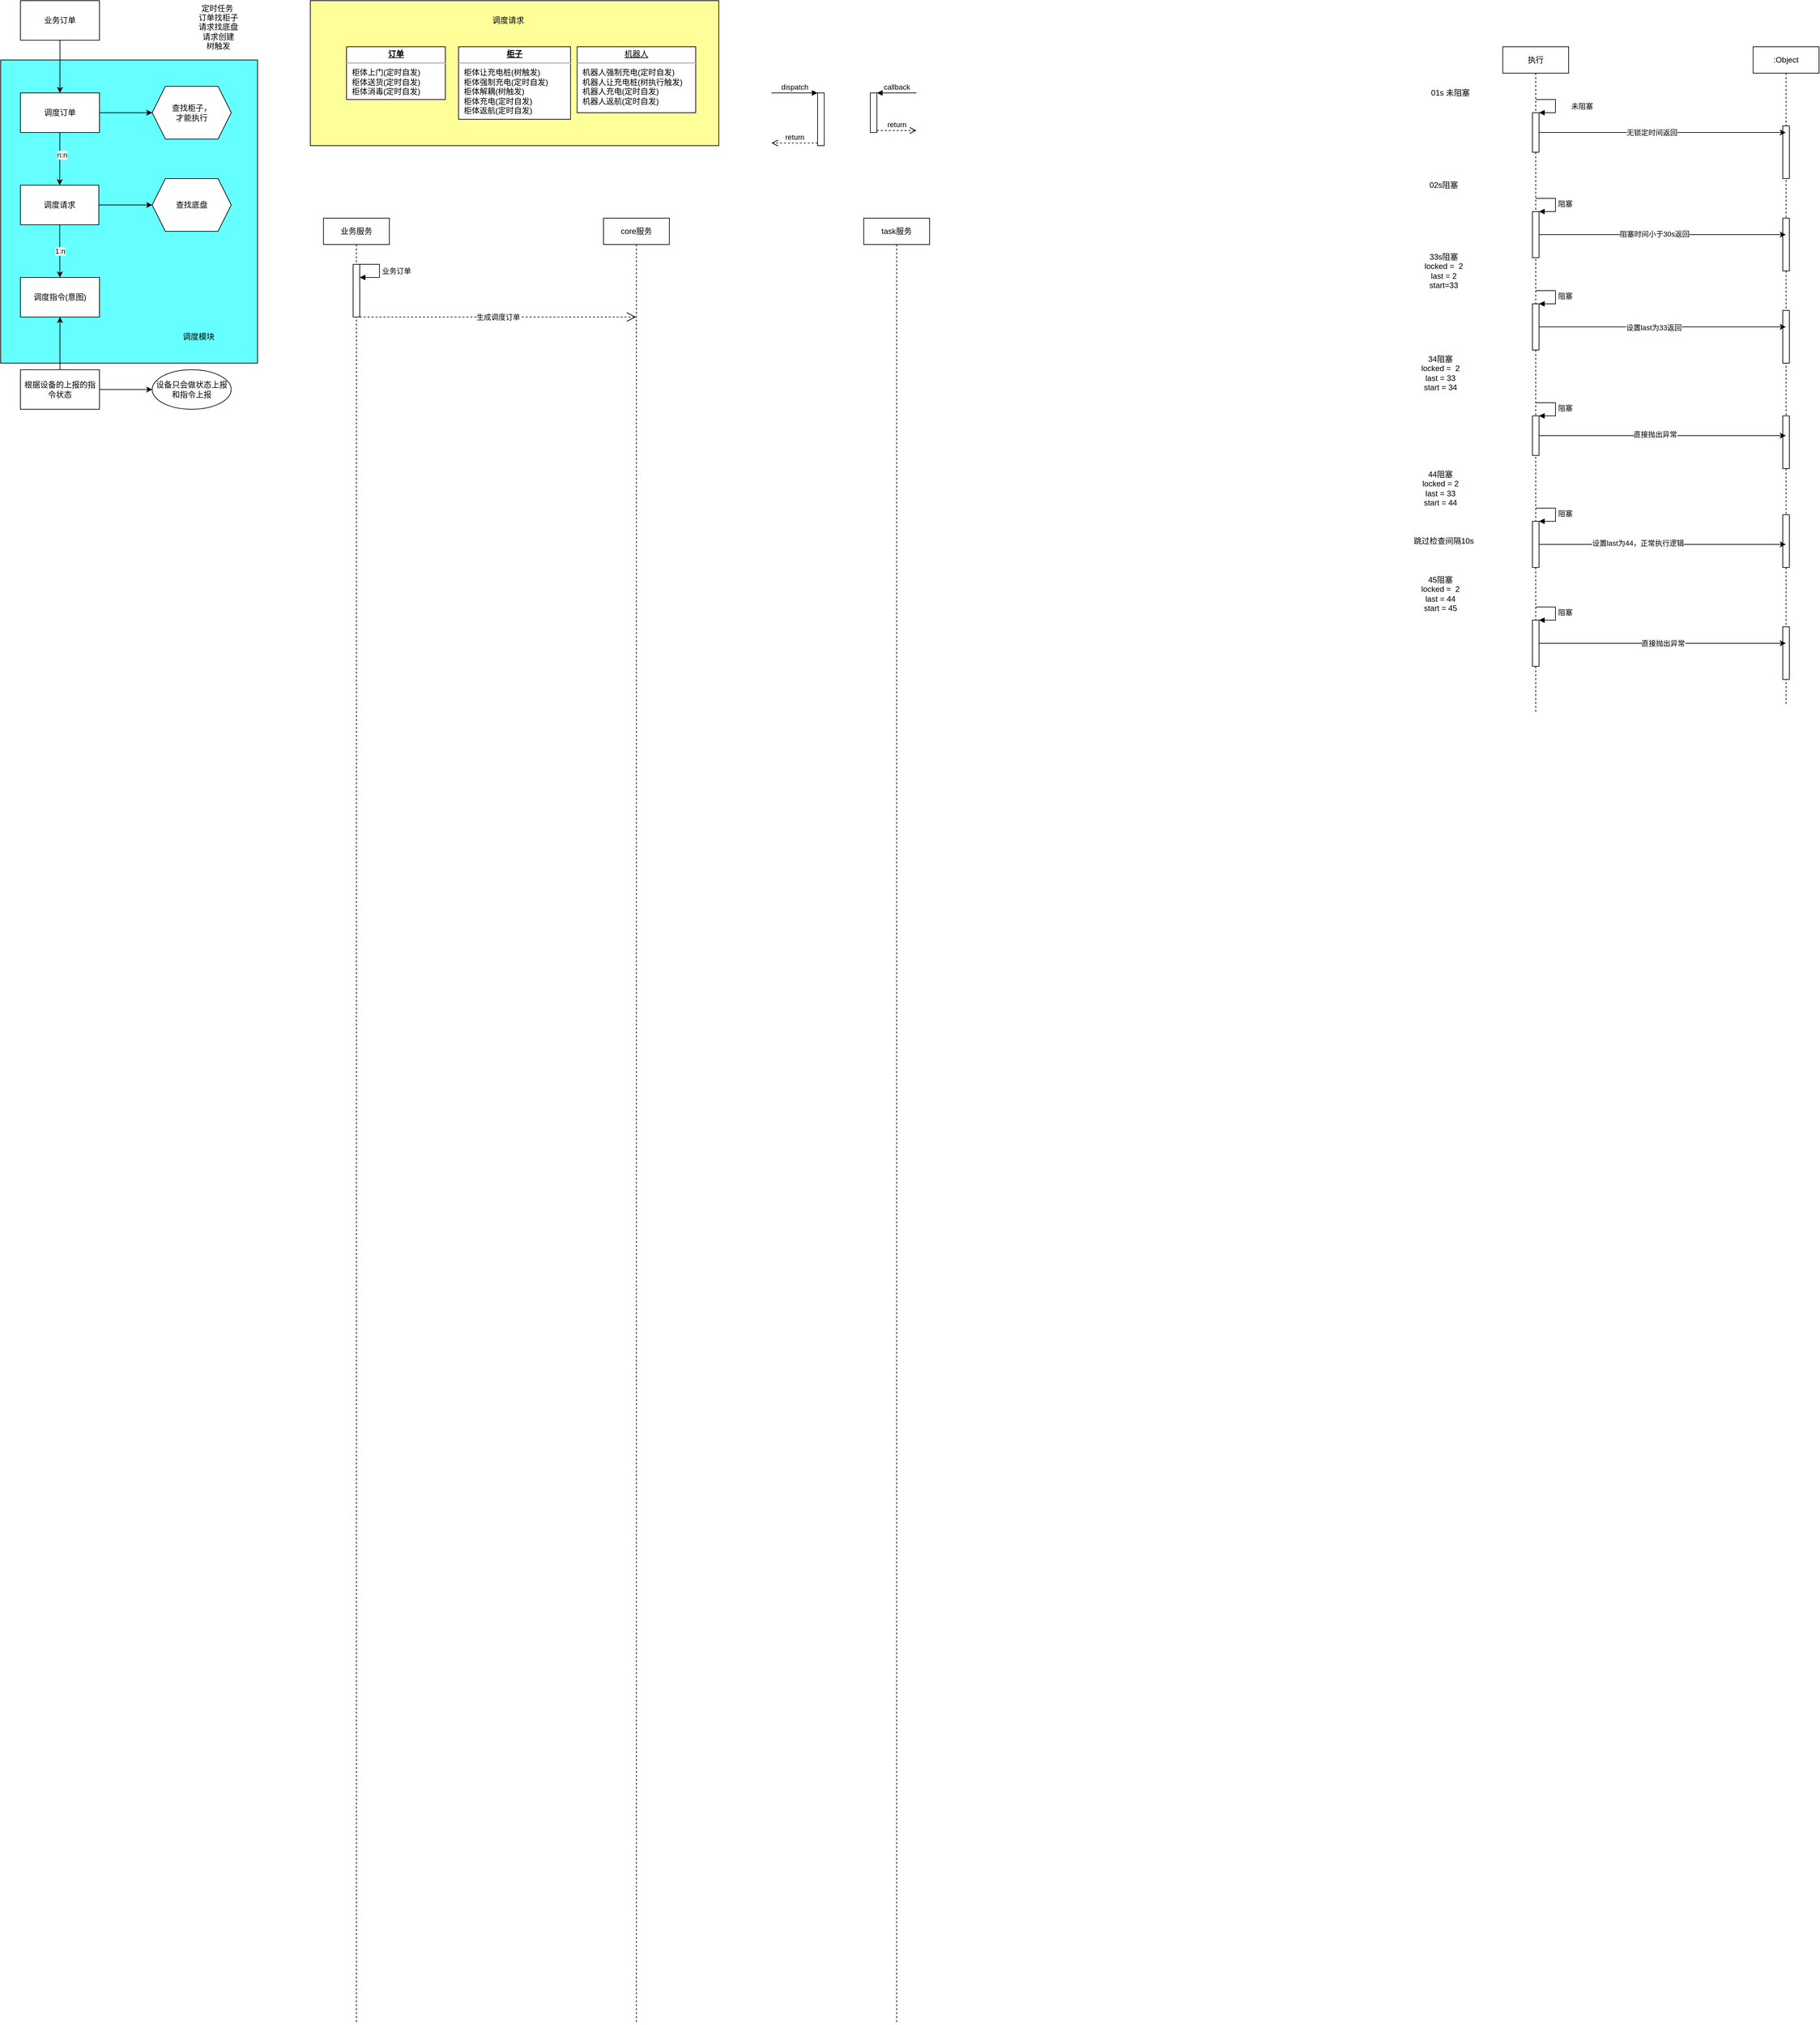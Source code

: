 <mxfile>
    <diagram id="1a_PzQBROSGKRE8DosSv" name="第 1 页">
        <mxGraphModel dx="1138" dy="680" grid="1" gridSize="10" guides="1" tooltips="1" connect="1" arrows="1" fold="1" page="1" pageScale="1" pageWidth="3300" pageHeight="4681" math="0" shadow="0">
            <root>
                <mxCell id="0"/>
                <mxCell id="1" parent="0"/>
                <mxCell id="27" value="" style="whiteSpace=wrap;html=1;fillColor=#FFFF99;" parent="1" vertex="1">
                    <mxGeometry x="500" y="30" width="620" height="220" as="geometry"/>
                </mxCell>
                <mxCell id="16" value="" style="whiteSpace=wrap;html=1;fillColor=#66FFFF;" parent="1" vertex="1">
                    <mxGeometry x="30" y="120" width="390" height="460" as="geometry"/>
                </mxCell>
                <mxCell id="4" value="" style="edgeStyle=none;html=1;" parent="1" source="2" target="3" edge="1">
                    <mxGeometry relative="1" as="geometry"/>
                </mxCell>
                <mxCell id="2" value="业务订单" style="whiteSpace=wrap;html=1;" parent="1" vertex="1">
                    <mxGeometry x="60" y="30" width="120" height="60" as="geometry"/>
                </mxCell>
                <mxCell id="6" value="" style="edgeStyle=none;html=1;" parent="1" source="3" target="5" edge="1">
                    <mxGeometry relative="1" as="geometry"/>
                </mxCell>
                <mxCell id="15" value="n:n" style="edgeLabel;html=1;align=center;verticalAlign=middle;resizable=0;points=[];" parent="6" vertex="1" connectable="0">
                    <mxGeometry x="-0.163" y="3" relative="1" as="geometry">
                        <mxPoint as="offset"/>
                    </mxGeometry>
                </mxCell>
                <mxCell id="12" value="" style="edgeStyle=none;html=1;" parent="1" source="3" target="11" edge="1">
                    <mxGeometry relative="1" as="geometry"/>
                </mxCell>
                <mxCell id="3" value="调度订单" style="whiteSpace=wrap;html=1;" parent="1" vertex="1">
                    <mxGeometry x="60" y="170" width="120" height="60" as="geometry"/>
                </mxCell>
                <mxCell id="8" value="1:n" style="edgeStyle=none;html=1;" parent="1" source="5" target="7" edge="1">
                    <mxGeometry relative="1" as="geometry"/>
                </mxCell>
                <mxCell id="14" value="" style="edgeStyle=none;html=1;" parent="1" source="5" target="13" edge="1">
                    <mxGeometry relative="1" as="geometry"/>
                </mxCell>
                <mxCell id="5" value="调度请求" style="whiteSpace=wrap;html=1;" parent="1" vertex="1">
                    <mxGeometry x="60" y="310" width="119" height="60" as="geometry"/>
                </mxCell>
                <mxCell id="7" value="调度指令(意图)" style="whiteSpace=wrap;html=1;" parent="1" vertex="1">
                    <mxGeometry x="60" y="450" width="120" height="60" as="geometry"/>
                </mxCell>
                <mxCell id="11" value="查找柜子，&lt;br&gt;才能执行" style="shape=hexagon;perimeter=hexagonPerimeter2;whiteSpace=wrap;html=1;fixedSize=1;" parent="1" vertex="1">
                    <mxGeometry x="260" y="160" width="120" height="80" as="geometry"/>
                </mxCell>
                <mxCell id="13" value="查找底盘" style="shape=hexagon;perimeter=hexagonPerimeter2;whiteSpace=wrap;html=1;fixedSize=1;" parent="1" vertex="1">
                    <mxGeometry x="260" y="300" width="120" height="80" as="geometry"/>
                </mxCell>
                <mxCell id="17" value="调度模块" style="text;html=1;align=center;verticalAlign=middle;resizable=0;points=[];autosize=1;strokeColor=none;fillColor=none;" parent="1" vertex="1">
                    <mxGeometry x="300" y="530" width="60" height="20" as="geometry"/>
                </mxCell>
                <mxCell id="18" value="&lt;p style=&quot;margin: 0px ; margin-top: 4px ; text-align: center ; text-decoration: underline&quot;&gt;&lt;b&gt;订单&lt;/b&gt;&lt;/p&gt;&lt;hr&gt;&lt;p style=&quot;margin: 0px ; margin-left: 8px&quot;&gt;柜体上门(定时自发)&lt;br&gt;柜体送货(定时自发)&lt;br&gt;柜体消毒(定时自发)&lt;/p&gt;" style="verticalAlign=top;align=left;overflow=fill;fontSize=12;fontFamily=Helvetica;html=1;fillColor=#FFFFFF;" parent="1" vertex="1">
                    <mxGeometry x="555" y="100" width="150" height="80" as="geometry"/>
                </mxCell>
                <mxCell id="19" value="&lt;p style=&quot;margin: 0px ; margin-top: 4px ; text-align: center ; text-decoration: underline&quot;&gt;&lt;b&gt;柜子&lt;/b&gt;&lt;/p&gt;&lt;hr&gt;&lt;p style=&quot;margin: 0px ; margin-left: 8px&quot;&gt;柜体让充电桩(树触发)&lt;br&gt;柜体强制充电(定时自发)&lt;br&gt;柜体解耦(树触发)&lt;/p&gt;&lt;p style=&quot;margin: 0px ; margin-left: 8px&quot;&gt;柜体充电(定时自发)&lt;/p&gt;&lt;p style=&quot;margin: 0px ; margin-left: 8px&quot;&gt;柜体返航(定时自发)&lt;/p&gt;" style="verticalAlign=top;align=left;overflow=fill;fontSize=12;fontFamily=Helvetica;html=1;fillColor=#FFFFFF;" parent="1" vertex="1">
                    <mxGeometry x="725" y="100" width="170" height="110" as="geometry"/>
                </mxCell>
                <mxCell id="20" value="&lt;p style=&quot;margin: 0px ; margin-top: 4px ; text-align: center ; text-decoration: underline&quot;&gt;机器人&lt;/p&gt;&lt;hr&gt;&lt;p style=&quot;margin: 0px ; margin-left: 8px&quot;&gt;机器人强制充电(定时自发)&lt;br&gt;机器人让充电桩(树执行触发)&lt;br&gt;机器人充电(定时自发)&lt;/p&gt;&lt;p style=&quot;margin: 0px ; margin-left: 8px&quot;&gt;机器人返航(定时自发)&lt;/p&gt;" style="verticalAlign=top;align=left;overflow=fill;fontSize=12;fontFamily=Helvetica;html=1;fillColor=#FFFFFF;" parent="1" vertex="1">
                    <mxGeometry x="905" y="100" width="180" height="100" as="geometry"/>
                </mxCell>
                <mxCell id="24" style="edgeStyle=none;html=1;entryX=0.5;entryY=1;entryDx=0;entryDy=0;" parent="1" source="21" target="7" edge="1">
                    <mxGeometry relative="1" as="geometry"/>
                </mxCell>
                <mxCell id="26" value="" style="edgeStyle=none;html=1;" parent="1" source="21" target="25" edge="1">
                    <mxGeometry relative="1" as="geometry"/>
                </mxCell>
                <mxCell id="21" value="根据设备的上报的指令状态" style="whiteSpace=wrap;html=1;" parent="1" vertex="1">
                    <mxGeometry x="60" y="590" width="120" height="60" as="geometry"/>
                </mxCell>
                <mxCell id="25" value="设备只会做状态上报和指令上报" style="ellipse;whiteSpace=wrap;html=1;" parent="1" vertex="1">
                    <mxGeometry x="260" y="590" width="120" height="60" as="geometry"/>
                </mxCell>
                <mxCell id="29" value="调度请求" style="text;html=1;align=center;verticalAlign=middle;resizable=0;points=[];autosize=1;strokeColor=none;fillColor=none;" parent="1" vertex="1">
                    <mxGeometry x="770" y="50" width="60" height="20" as="geometry"/>
                </mxCell>
                <mxCell id="51" value="&lt;span&gt;业务服务&lt;/span&gt;" style="shape=umlLifeline;perimeter=lifelinePerimeter;whiteSpace=wrap;html=1;container=1;collapsible=0;recursiveResize=0;outlineConnect=0;fillColor=#FFFFFF;" parent="1" vertex="1">
                    <mxGeometry x="520" y="360" width="100" height="2740" as="geometry"/>
                </mxCell>
                <mxCell id="60" value="" style="html=1;points=[];perimeter=orthogonalPerimeter;fillColor=#FFFFFF;" parent="51" vertex="1">
                    <mxGeometry x="45" y="70" width="10" height="80" as="geometry"/>
                </mxCell>
                <mxCell id="62" value="业务订单" style="edgeStyle=orthogonalEdgeStyle;html=1;align=left;spacingLeft=2;endArrow=block;rounded=0;" parent="51" edge="1">
                    <mxGeometry relative="1" as="geometry">
                        <mxPoint x="55" y="70" as="sourcePoint"/>
                        <Array as="points">
                            <mxPoint x="85" y="70"/>
                            <mxPoint x="85" y="90"/>
                        </Array>
                        <mxPoint x="55" y="90" as="targetPoint"/>
                    </mxGeometry>
                </mxCell>
                <mxCell id="52" value="&lt;span&gt;core服务&lt;/span&gt;" style="shape=umlLifeline;perimeter=lifelinePerimeter;whiteSpace=wrap;html=1;container=1;collapsible=0;recursiveResize=0;outlineConnect=0;fillColor=#FFFFFF;" parent="1" vertex="1">
                    <mxGeometry x="945" y="360" width="100" height="2740" as="geometry"/>
                </mxCell>
                <mxCell id="53" value="&lt;span&gt;task服务&lt;/span&gt;" style="shape=umlLifeline;perimeter=lifelinePerimeter;whiteSpace=wrap;html=1;container=1;collapsible=0;recursiveResize=0;outlineConnect=0;fillColor=#FFFFFF;" parent="1" vertex="1">
                    <mxGeometry x="1340" y="360" width="100" height="2740" as="geometry"/>
                </mxCell>
                <mxCell id="54" value="" style="html=1;points=[];perimeter=orthogonalPerimeter;fillColor=#FFFFFF;" parent="1" vertex="1">
                    <mxGeometry x="1270" y="170" width="10" height="80" as="geometry"/>
                </mxCell>
                <mxCell id="55" value="dispatch" style="html=1;verticalAlign=bottom;endArrow=block;entryX=0;entryY=0;" parent="1" target="54" edge="1">
                    <mxGeometry relative="1" as="geometry">
                        <mxPoint x="1200" y="170" as="sourcePoint"/>
                    </mxGeometry>
                </mxCell>
                <mxCell id="56" value="return" style="html=1;verticalAlign=bottom;endArrow=open;dashed=1;endSize=8;exitX=0;exitY=0.95;" parent="1" source="54" edge="1">
                    <mxGeometry relative="1" as="geometry">
                        <mxPoint x="1200" y="246" as="targetPoint"/>
                    </mxGeometry>
                </mxCell>
                <mxCell id="57" value="" style="html=1;points=[];perimeter=orthogonalPerimeter;fillColor=#FFFFFF;" parent="1" vertex="1">
                    <mxGeometry x="1350" y="170" width="10" height="60" as="geometry"/>
                </mxCell>
                <mxCell id="58" value="callback" style="html=1;verticalAlign=bottom;endArrow=block;entryX=1;entryY=0;" parent="1" target="57" edge="1">
                    <mxGeometry relative="1" as="geometry">
                        <mxPoint x="1420" y="170" as="sourcePoint"/>
                    </mxGeometry>
                </mxCell>
                <mxCell id="59" value="return" style="html=1;verticalAlign=bottom;endArrow=open;dashed=1;endSize=8;exitX=1;exitY=0.95;" parent="1" source="57" edge="1">
                    <mxGeometry relative="1" as="geometry">
                        <mxPoint x="1420" y="227" as="targetPoint"/>
                    </mxGeometry>
                </mxCell>
                <mxCell id="48" value="生成调度订单" style="endArrow=open;endSize=12;dashed=1;html=1;" parent="1" edge="1">
                    <mxGeometry width="160" relative="1" as="geometry">
                        <mxPoint x="575" y="510" as="sourcePoint"/>
                        <mxPoint x="994.5" y="510" as="targetPoint"/>
                    </mxGeometry>
                </mxCell>
                <mxCell id="66" value="执行" style="shape=umlLifeline;perimeter=lifelinePerimeter;whiteSpace=wrap;html=1;container=1;collapsible=0;recursiveResize=0;outlineConnect=0;fillColor=#FFFFFF;" parent="1" vertex="1">
                    <mxGeometry x="2310" y="100" width="100" height="1010" as="geometry"/>
                </mxCell>
                <mxCell id="74" value="" style="html=1;points=[];perimeter=orthogonalPerimeter;fillColor=#FFFFFF;" parent="66" vertex="1">
                    <mxGeometry x="45" y="100" width="10" height="60" as="geometry"/>
                </mxCell>
                <mxCell id="75" value="未阻塞" style="edgeStyle=orthogonalEdgeStyle;html=1;align=left;spacingLeft=2;endArrow=block;rounded=0;entryX=1;entryY=0;" parent="66" target="74" edge="1">
                    <mxGeometry x="0.067" y="20" relative="1" as="geometry">
                        <mxPoint x="50" y="80" as="sourcePoint"/>
                        <Array as="points">
                            <mxPoint x="80" y="80"/>
                        </Array>
                        <mxPoint as="offset"/>
                    </mxGeometry>
                </mxCell>
                <mxCell id="80" value="" style="html=1;points=[];perimeter=orthogonalPerimeter;fillColor=#FFFFFF;" parent="66" vertex="1">
                    <mxGeometry x="45" y="250" width="10" height="70" as="geometry"/>
                </mxCell>
                <mxCell id="81" value="阻塞" style="edgeStyle=orthogonalEdgeStyle;html=1;align=left;spacingLeft=2;endArrow=block;rounded=0;entryX=1;entryY=0;" parent="66" target="80" edge="1">
                    <mxGeometry relative="1" as="geometry">
                        <mxPoint x="50" y="230" as="sourcePoint"/>
                        <Array as="points">
                            <mxPoint x="80" y="230"/>
                        </Array>
                    </mxGeometry>
                </mxCell>
                <mxCell id="88" value="" style="html=1;points=[];perimeter=orthogonalPerimeter;fillColor=#FFFFFF;" parent="66" vertex="1">
                    <mxGeometry x="45" y="390" width="10" height="70" as="geometry"/>
                </mxCell>
                <mxCell id="89" value="阻塞" style="edgeStyle=orthogonalEdgeStyle;html=1;align=left;spacingLeft=2;endArrow=block;rounded=0;entryX=1;entryY=0;" parent="66" target="88" edge="1">
                    <mxGeometry relative="1" as="geometry">
                        <mxPoint x="50" y="370" as="sourcePoint"/>
                        <Array as="points">
                            <mxPoint x="80" y="370"/>
                        </Array>
                    </mxGeometry>
                </mxCell>
                <mxCell id="95" value="" style="html=1;points=[];perimeter=orthogonalPerimeter;fillColor=#FFFFFF;" parent="66" vertex="1">
                    <mxGeometry x="45" y="560" width="10" height="60" as="geometry"/>
                </mxCell>
                <mxCell id="96" value="阻塞" style="edgeStyle=orthogonalEdgeStyle;html=1;align=left;spacingLeft=2;endArrow=block;rounded=0;entryX=1;entryY=0;" parent="66" target="95" edge="1">
                    <mxGeometry relative="1" as="geometry">
                        <mxPoint x="50" y="540" as="sourcePoint"/>
                        <Array as="points">
                            <mxPoint x="80" y="540"/>
                        </Array>
                    </mxGeometry>
                </mxCell>
                <mxCell id="101" value="" style="html=1;points=[];perimeter=orthogonalPerimeter;fillColor=#FFFFFF;" parent="66" vertex="1">
                    <mxGeometry x="45" y="720" width="10" height="70" as="geometry"/>
                </mxCell>
                <mxCell id="102" value="阻塞" style="edgeStyle=orthogonalEdgeStyle;html=1;align=left;spacingLeft=2;endArrow=block;rounded=0;entryX=1;entryY=0;" parent="66" target="101" edge="1">
                    <mxGeometry relative="1" as="geometry">
                        <mxPoint x="50" y="700" as="sourcePoint"/>
                        <Array as="points">
                            <mxPoint x="80" y="700"/>
                        </Array>
                    </mxGeometry>
                </mxCell>
                <mxCell id="107" value="" style="html=1;points=[];perimeter=orthogonalPerimeter;fillColor=#FFFFFF;" parent="66" vertex="1">
                    <mxGeometry x="45" y="870" width="10" height="70" as="geometry"/>
                </mxCell>
                <mxCell id="108" value="阻塞" style="edgeStyle=orthogonalEdgeStyle;html=1;align=left;spacingLeft=2;endArrow=block;rounded=0;entryX=1;entryY=0;" parent="66" target="107" edge="1">
                    <mxGeometry relative="1" as="geometry">
                        <mxPoint x="50" y="850" as="sourcePoint"/>
                        <Array as="points">
                            <mxPoint x="80" y="850"/>
                        </Array>
                    </mxGeometry>
                </mxCell>
                <mxCell id="67" value=":Object" style="shape=umlLifeline;perimeter=lifelinePerimeter;whiteSpace=wrap;html=1;container=1;collapsible=0;recursiveResize=0;outlineConnect=0;fillColor=#FFFFFF;" parent="1" vertex="1">
                    <mxGeometry x="2690" y="100" width="100" height="1000" as="geometry"/>
                </mxCell>
                <mxCell id="70" value="" style="html=1;points=[];perimeter=orthogonalPerimeter;fillColor=#FFFFFF;" parent="67" vertex="1">
                    <mxGeometry x="45" y="120" width="10" height="80" as="geometry"/>
                </mxCell>
                <mxCell id="84" value="" style="html=1;points=[];perimeter=orthogonalPerimeter;fillColor=#FFFFFF;" parent="67" vertex="1">
                    <mxGeometry x="45" y="260" width="10" height="80" as="geometry"/>
                </mxCell>
                <mxCell id="90" value="" style="html=1;points=[];perimeter=orthogonalPerimeter;fillColor=#FFFFFF;" parent="67" vertex="1">
                    <mxGeometry x="45" y="400" width="10" height="80" as="geometry"/>
                </mxCell>
                <mxCell id="97" value="" style="html=1;points=[];perimeter=orthogonalPerimeter;fillColor=#FFFFFF;" parent="67" vertex="1">
                    <mxGeometry x="45" y="560" width="10" height="80" as="geometry"/>
                </mxCell>
                <mxCell id="103" value="" style="html=1;points=[];perimeter=orthogonalPerimeter;fillColor=#FFFFFF;" parent="67" vertex="1">
                    <mxGeometry x="45" y="710" width="10" height="80" as="geometry"/>
                </mxCell>
                <mxCell id="109" value="" style="html=1;points=[];perimeter=orthogonalPerimeter;fillColor=#FFFFFF;" parent="67" vertex="1">
                    <mxGeometry x="45" y="880" width="10" height="80" as="geometry"/>
                </mxCell>
                <mxCell id="72" value="01s 未阻塞" style="text;html=1;align=center;verticalAlign=middle;resizable=0;points=[];autosize=1;strokeColor=none;fillColor=none;" parent="1" vertex="1">
                    <mxGeometry x="2195" y="160" width="70" height="20" as="geometry"/>
                </mxCell>
                <mxCell id="76" style="edgeStyle=none;html=1;" parent="1" source="74" target="67" edge="1">
                    <mxGeometry relative="1" as="geometry"/>
                </mxCell>
                <mxCell id="78" value="无锁定时间返回" style="edgeLabel;html=1;align=center;verticalAlign=middle;resizable=0;points=[];" parent="76" vertex="1" connectable="0">
                    <mxGeometry x="-0.087" relative="1" as="geometry">
                        <mxPoint as="offset"/>
                    </mxGeometry>
                </mxCell>
                <mxCell id="79" value="02s阻塞" style="text;html=1;align=center;verticalAlign=middle;resizable=0;points=[];autosize=1;strokeColor=none;fillColor=none;" parent="1" vertex="1">
                    <mxGeometry x="2190" y="300" width="60" height="20" as="geometry"/>
                </mxCell>
                <mxCell id="85" style="edgeStyle=none;html=1;" parent="1" source="80" target="67" edge="1">
                    <mxGeometry relative="1" as="geometry"/>
                </mxCell>
                <mxCell id="86" value="阻塞时间小于30s返回" style="edgeLabel;html=1;align=center;verticalAlign=middle;resizable=0;points=[];" parent="85" vertex="1" connectable="0">
                    <mxGeometry x="-0.066" y="1" relative="1" as="geometry">
                        <mxPoint as="offset"/>
                    </mxGeometry>
                </mxCell>
                <mxCell id="87" value="33s阻塞&lt;br&gt;locked =&amp;nbsp; 2&lt;br&gt;last = 2&lt;br&gt;start=33" style="text;html=1;align=center;verticalAlign=middle;resizable=0;points=[];autosize=1;strokeColor=none;fillColor=none;" parent="1" vertex="1">
                    <mxGeometry x="2185" y="410" width="70" height="60" as="geometry"/>
                </mxCell>
                <mxCell id="92" style="edgeStyle=none;html=1;" parent="1" source="88" target="67" edge="1">
                    <mxGeometry relative="1" as="geometry"/>
                </mxCell>
                <mxCell id="93" value="设置last为33返回" style="edgeLabel;html=1;align=center;verticalAlign=middle;resizable=0;points=[];" parent="92" vertex="1" connectable="0">
                    <mxGeometry x="-0.071" y="-1" relative="1" as="geometry">
                        <mxPoint as="offset"/>
                    </mxGeometry>
                </mxCell>
                <mxCell id="94" value="34阻塞&lt;br&gt;locked =&amp;nbsp; 2&lt;br&gt;last = 33&lt;br&gt;start = 34" style="text;html=1;align=center;verticalAlign=middle;resizable=0;points=[];autosize=1;strokeColor=none;fillColor=none;" parent="1" vertex="1">
                    <mxGeometry x="2180" y="565" width="70" height="60" as="geometry"/>
                </mxCell>
                <mxCell id="98" style="edgeStyle=none;html=1;" parent="1" source="95" target="67" edge="1">
                    <mxGeometry relative="1" as="geometry"/>
                </mxCell>
                <mxCell id="99" value="直接抛出异常" style="edgeLabel;html=1;align=center;verticalAlign=middle;resizable=0;points=[];" parent="98" vertex="1" connectable="0">
                    <mxGeometry x="-0.061" y="2" relative="1" as="geometry">
                        <mxPoint as="offset"/>
                    </mxGeometry>
                </mxCell>
                <mxCell id="100" value="44阻塞&lt;br&gt;locked = 2&lt;br&gt;last = 33&lt;br&gt;start = 44" style="text;html=1;align=center;verticalAlign=middle;resizable=0;points=[];autosize=1;strokeColor=none;fillColor=none;" parent="1" vertex="1">
                    <mxGeometry x="2180" y="740" width="70" height="60" as="geometry"/>
                </mxCell>
                <mxCell id="104" style="edgeStyle=none;html=1;" parent="1" source="101" target="67" edge="1">
                    <mxGeometry relative="1" as="geometry"/>
                </mxCell>
                <mxCell id="105" value="设置last为44，正常执行逻辑" style="edgeLabel;html=1;align=center;verticalAlign=middle;resizable=0;points=[];" parent="104" vertex="1" connectable="0">
                    <mxGeometry x="-0.199" y="2" relative="1" as="geometry">
                        <mxPoint as="offset"/>
                    </mxGeometry>
                </mxCell>
                <mxCell id="106" value="45阻塞&lt;br&gt;locked =&amp;nbsp; 2&lt;br&gt;last = 44&lt;br&gt;start = 45" style="text;html=1;align=center;verticalAlign=middle;resizable=0;points=[];autosize=1;strokeColor=none;fillColor=none;" parent="1" vertex="1">
                    <mxGeometry x="2180" y="900" width="70" height="60" as="geometry"/>
                </mxCell>
                <mxCell id="110" value="直接抛出异常" style="edgeStyle=none;html=1;" parent="1" source="107" target="67" edge="1">
                    <mxGeometry relative="1" as="geometry"/>
                </mxCell>
                <mxCell id="111" value="跳过检查间隔10s" style="text;html=1;align=center;verticalAlign=middle;resizable=0;points=[];autosize=1;strokeColor=none;fillColor=none;" parent="1" vertex="1">
                    <mxGeometry x="2165" y="840" width="110" height="20" as="geometry"/>
                </mxCell>
                <mxCell id="112" value="定时任务&amp;nbsp;&lt;br&gt;订单找柜子&lt;br&gt;请求找底盘&lt;br&gt;请求创建&lt;br&gt;树触发" style="text;html=1;align=center;verticalAlign=middle;resizable=0;points=[];autosize=1;strokeColor=none;fillColor=none;" vertex="1" parent="1">
                    <mxGeometry x="320" y="30" width="80" height="80" as="geometry"/>
                </mxCell>
            </root>
        </mxGraphModel>
    </diagram>
</mxfile>